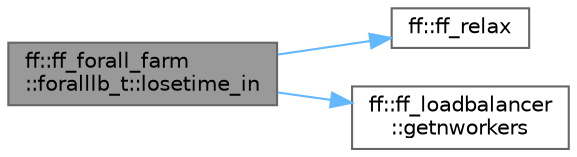 digraph "ff::ff_forall_farm::foralllb_t::losetime_in"
{
 // LATEX_PDF_SIZE
  bgcolor="transparent";
  edge [fontname=Helvetica,fontsize=10,labelfontname=Helvetica,labelfontsize=10];
  node [fontname=Helvetica,fontsize=10,shape=box,height=0.2,width=0.4];
  rankdir="LR";
  Node1 [id="Node000001",label="ff::ff_forall_farm\l::foralllb_t::losetime_in",height=0.2,width=0.4,color="gray40", fillcolor="grey60", style="filled", fontcolor="black",tooltip="Loses time before retrying to get a message from the input buffer"];
  Node1 -> Node2 [id="edge1_Node000001_Node000002",color="steelblue1",style="solid",tooltip=" "];
  Node2 [id="Node000002",label="ff::ff_relax",height=0.2,width=0.4,color="grey40", fillcolor="white", style="filled",URL="$namespaceff.html#a971d873b94c8fe649b37150f789a0e86",tooltip=" "];
  Node1 -> Node3 [id="edge2_Node000001_Node000003",color="steelblue1",style="solid",tooltip=" "];
  Node3 [id="Node000003",label="ff::ff_loadbalancer\l::getnworkers",height=0.2,width=0.4,color="grey40", fillcolor="white", style="filled",URL="$classff_1_1ff__loadbalancer.html#a3b941ed604a60ad7356945071b6ed6d5",tooltip="Get the number of workers"];
}
